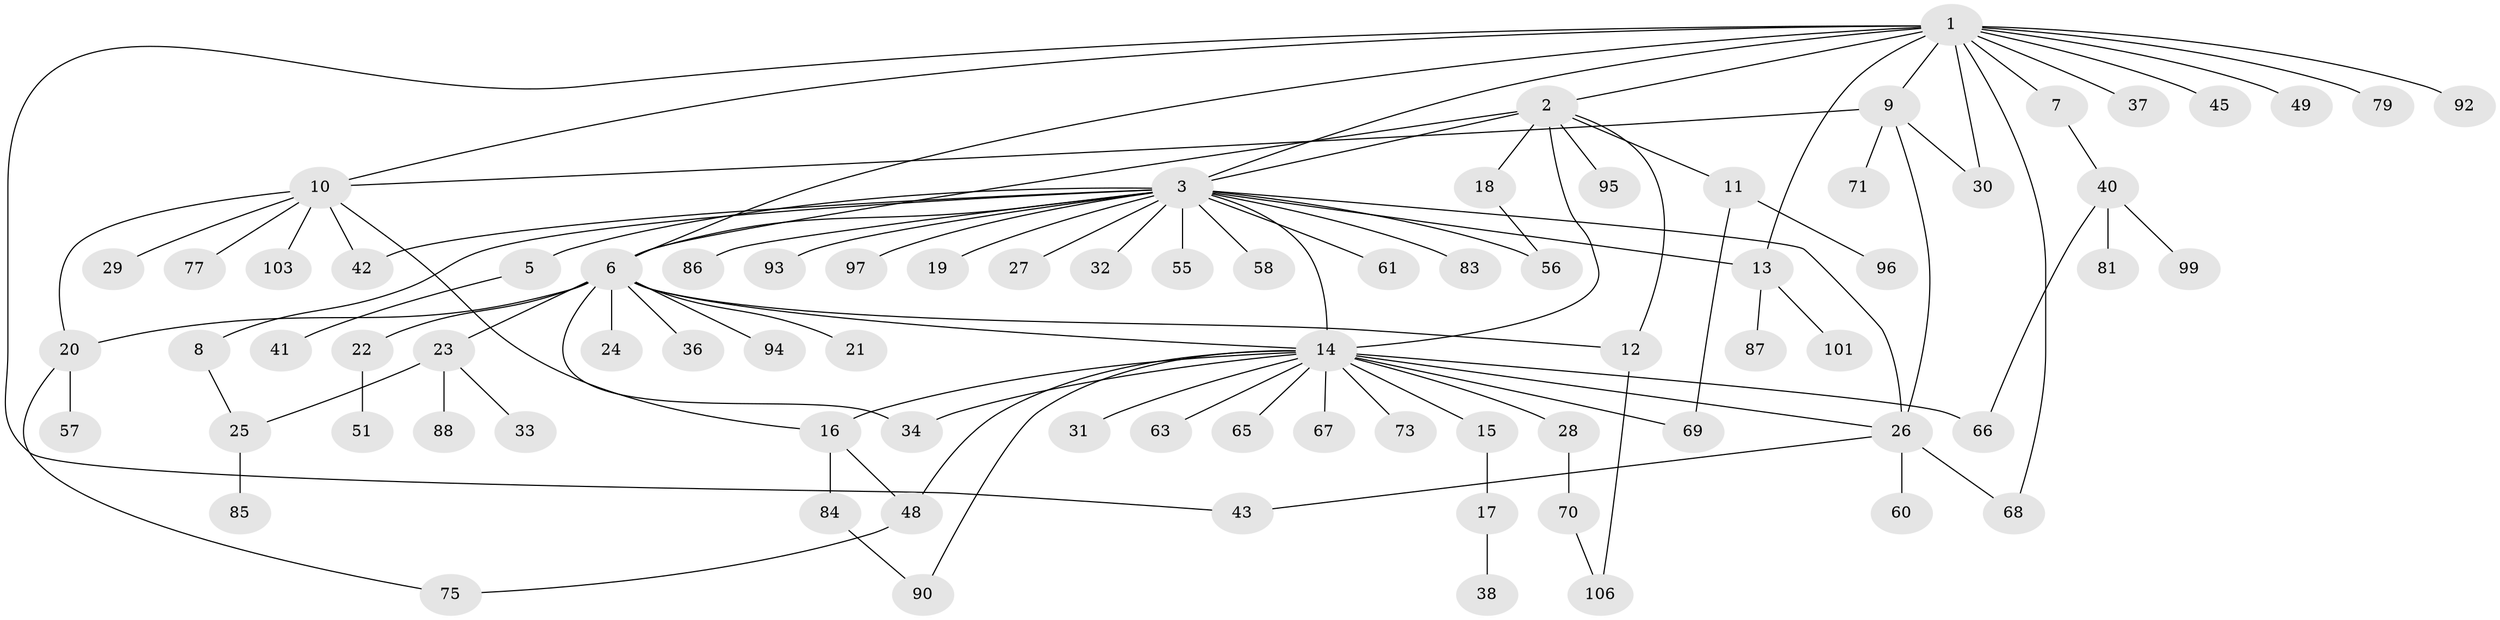 // Generated by graph-tools (version 1.1) at 2025/23/03/03/25 07:23:49]
// undirected, 80 vertices, 104 edges
graph export_dot {
graph [start="1"]
  node [color=gray90,style=filled];
  1 [super="+35"];
  2;
  3 [super="+4"];
  5 [super="+72"];
  6 [super="+54"];
  7;
  8;
  9 [super="+44"];
  10 [super="+102"];
  11 [super="+100"];
  12;
  13 [super="+39"];
  14 [super="+47"];
  15;
  16 [super="+59"];
  17;
  18;
  19;
  20 [super="+50"];
  21 [super="+80"];
  22 [super="+78"];
  23 [super="+91"];
  24;
  25 [super="+89"];
  26 [super="+64"];
  27;
  28 [super="+62"];
  29;
  30 [super="+82"];
  31;
  32;
  33;
  34;
  36 [super="+76"];
  37 [super="+53"];
  38;
  40 [super="+52"];
  41 [super="+74"];
  42 [super="+46"];
  43 [super="+98"];
  45;
  48 [super="+104"];
  49;
  51;
  55;
  56;
  57;
  58;
  60;
  61;
  63;
  65;
  66;
  67;
  68;
  69;
  70;
  71;
  73;
  75;
  77;
  79;
  81;
  83;
  84 [super="+105"];
  85;
  86;
  87;
  88;
  90;
  92;
  93;
  94;
  95;
  96;
  97;
  99;
  101;
  103;
  106;
  1 -- 2;
  1 -- 3;
  1 -- 6;
  1 -- 7;
  1 -- 9;
  1 -- 10;
  1 -- 13;
  1 -- 37;
  1 -- 43;
  1 -- 45;
  1 -- 49;
  1 -- 68;
  1 -- 79;
  1 -- 92;
  1 -- 30;
  2 -- 6;
  2 -- 11;
  2 -- 12;
  2 -- 14 [weight=2];
  2 -- 18;
  2 -- 95;
  2 -- 3;
  3 -- 5;
  3 -- 6;
  3 -- 8;
  3 -- 13;
  3 -- 14 [weight=3];
  3 -- 26;
  3 -- 32;
  3 -- 56;
  3 -- 61;
  3 -- 83;
  3 -- 86;
  3 -- 97;
  3 -- 19;
  3 -- 55;
  3 -- 58;
  3 -- 27;
  3 -- 93;
  3 -- 42 [weight=2];
  5 -- 41;
  6 -- 12;
  6 -- 20;
  6 -- 21;
  6 -- 22;
  6 -- 23;
  6 -- 24;
  6 -- 34;
  6 -- 36;
  6 -- 94;
  6 -- 14;
  7 -- 40;
  8 -- 25;
  9 -- 10;
  9 -- 30;
  9 -- 71;
  9 -- 26;
  10 -- 20;
  10 -- 29;
  10 -- 42;
  10 -- 77;
  10 -- 16;
  10 -- 103;
  11 -- 69;
  11 -- 96;
  12 -- 106;
  13 -- 87;
  13 -- 101;
  14 -- 15;
  14 -- 16;
  14 -- 26;
  14 -- 28;
  14 -- 31;
  14 -- 34;
  14 -- 48;
  14 -- 65;
  14 -- 66;
  14 -- 67;
  14 -- 69;
  14 -- 73;
  14 -- 90;
  14 -- 63;
  15 -- 17;
  16 -- 84;
  16 -- 48;
  17 -- 38;
  18 -- 56;
  20 -- 57;
  20 -- 75;
  22 -- 51;
  23 -- 25;
  23 -- 33;
  23 -- 88;
  25 -- 85;
  26 -- 60;
  26 -- 68;
  26 -- 43;
  28 -- 70;
  40 -- 81;
  40 -- 99;
  40 -- 66;
  48 -- 75;
  70 -- 106;
  84 -- 90;
}
